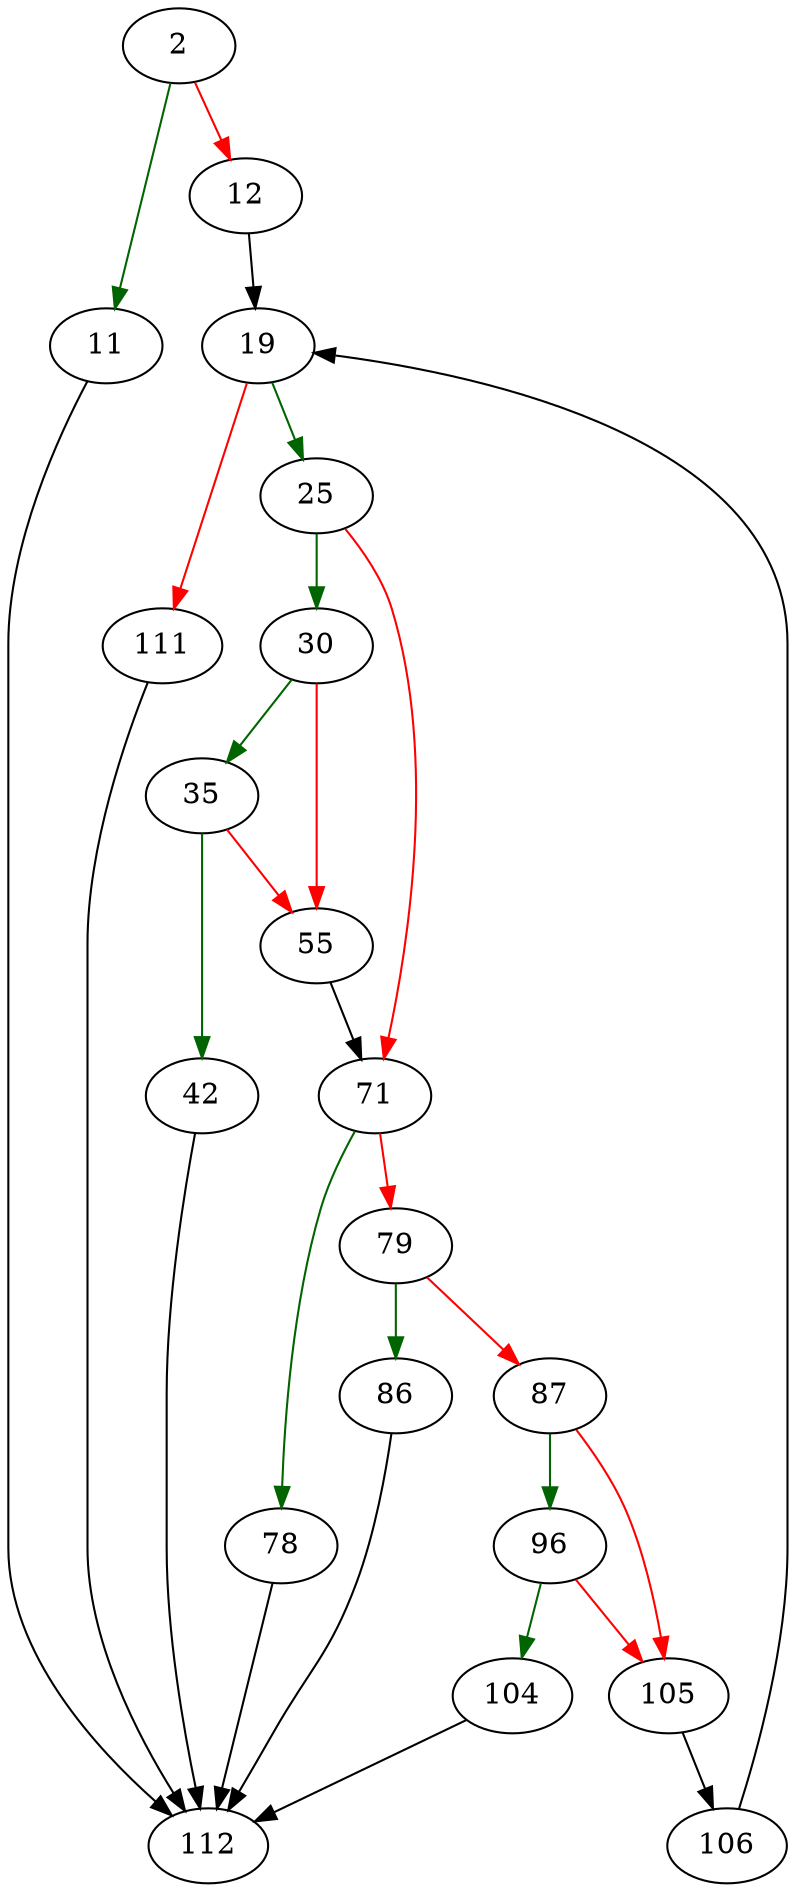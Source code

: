 strict digraph "sqlite3FixSrcList" {
	// Node definitions.
	2 [entry=true];
	11;
	12;
	112;
	19;
	25;
	111;
	30;
	71;
	35;
	55;
	42;
	78;
	79;
	86;
	87;
	96;
	105;
	104;
	106;

	// Edge definitions.
	2 -> 11 [
		color=darkgreen
		cond=true
	];
	2 -> 12 [
		color=red
		cond=false
	];
	11 -> 112;
	12 -> 19;
	19 -> 25 [
		color=darkgreen
		cond=true
	];
	19 -> 111 [
		color=red
		cond=false
	];
	25 -> 30 [
		color=darkgreen
		cond=true
	];
	25 -> 71 [
		color=red
		cond=false
	];
	111 -> 112;
	30 -> 35 [
		color=darkgreen
		cond=true
	];
	30 -> 55 [
		color=red
		cond=false
	];
	71 -> 78 [
		color=darkgreen
		cond=true
	];
	71 -> 79 [
		color=red
		cond=false
	];
	35 -> 55 [
		color=red
		cond=false
	];
	35 -> 42 [
		color=darkgreen
		cond=true
	];
	55 -> 71;
	42 -> 112;
	78 -> 112;
	79 -> 86 [
		color=darkgreen
		cond=true
	];
	79 -> 87 [
		color=red
		cond=false
	];
	86 -> 112;
	87 -> 96 [
		color=darkgreen
		cond=true
	];
	87 -> 105 [
		color=red
		cond=false
	];
	96 -> 105 [
		color=red
		cond=false
	];
	96 -> 104 [
		color=darkgreen
		cond=true
	];
	105 -> 106;
	104 -> 112;
	106 -> 19;
}